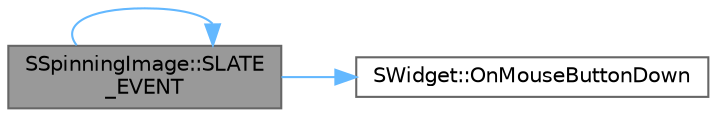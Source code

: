 digraph "SSpinningImage::SLATE_EVENT"
{
 // INTERACTIVE_SVG=YES
 // LATEX_PDF_SIZE
  bgcolor="transparent";
  edge [fontname=Helvetica,fontsize=10,labelfontname=Helvetica,labelfontsize=10];
  node [fontname=Helvetica,fontsize=10,shape=box,height=0.2,width=0.4];
  rankdir="LR";
  Node1 [id="Node000001",label="SSpinningImage::SLATE\l_EVENT",height=0.2,width=0.4,color="gray40", fillcolor="grey60", style="filled", fontcolor="black",tooltip="Invoked when the mouse is pressed in the widget."];
  Node1 -> Node2 [id="edge1_Node000001_Node000002",color="steelblue1",style="solid",tooltip=" "];
  Node2 [id="Node000002",label="SWidget::OnMouseButtonDown",height=0.2,width=0.4,color="grey40", fillcolor="white", style="filled",URL="$dd/de2/classSWidget.html#adc672c87d8cb3f91b146282818bfba2c",tooltip="The system calls this method to notify the widget that a mouse button was pressed within it."];
  Node1 -> Node1 [id="edge2_Node000001_Node000001",color="steelblue1",style="solid",tooltip=" "];
}
